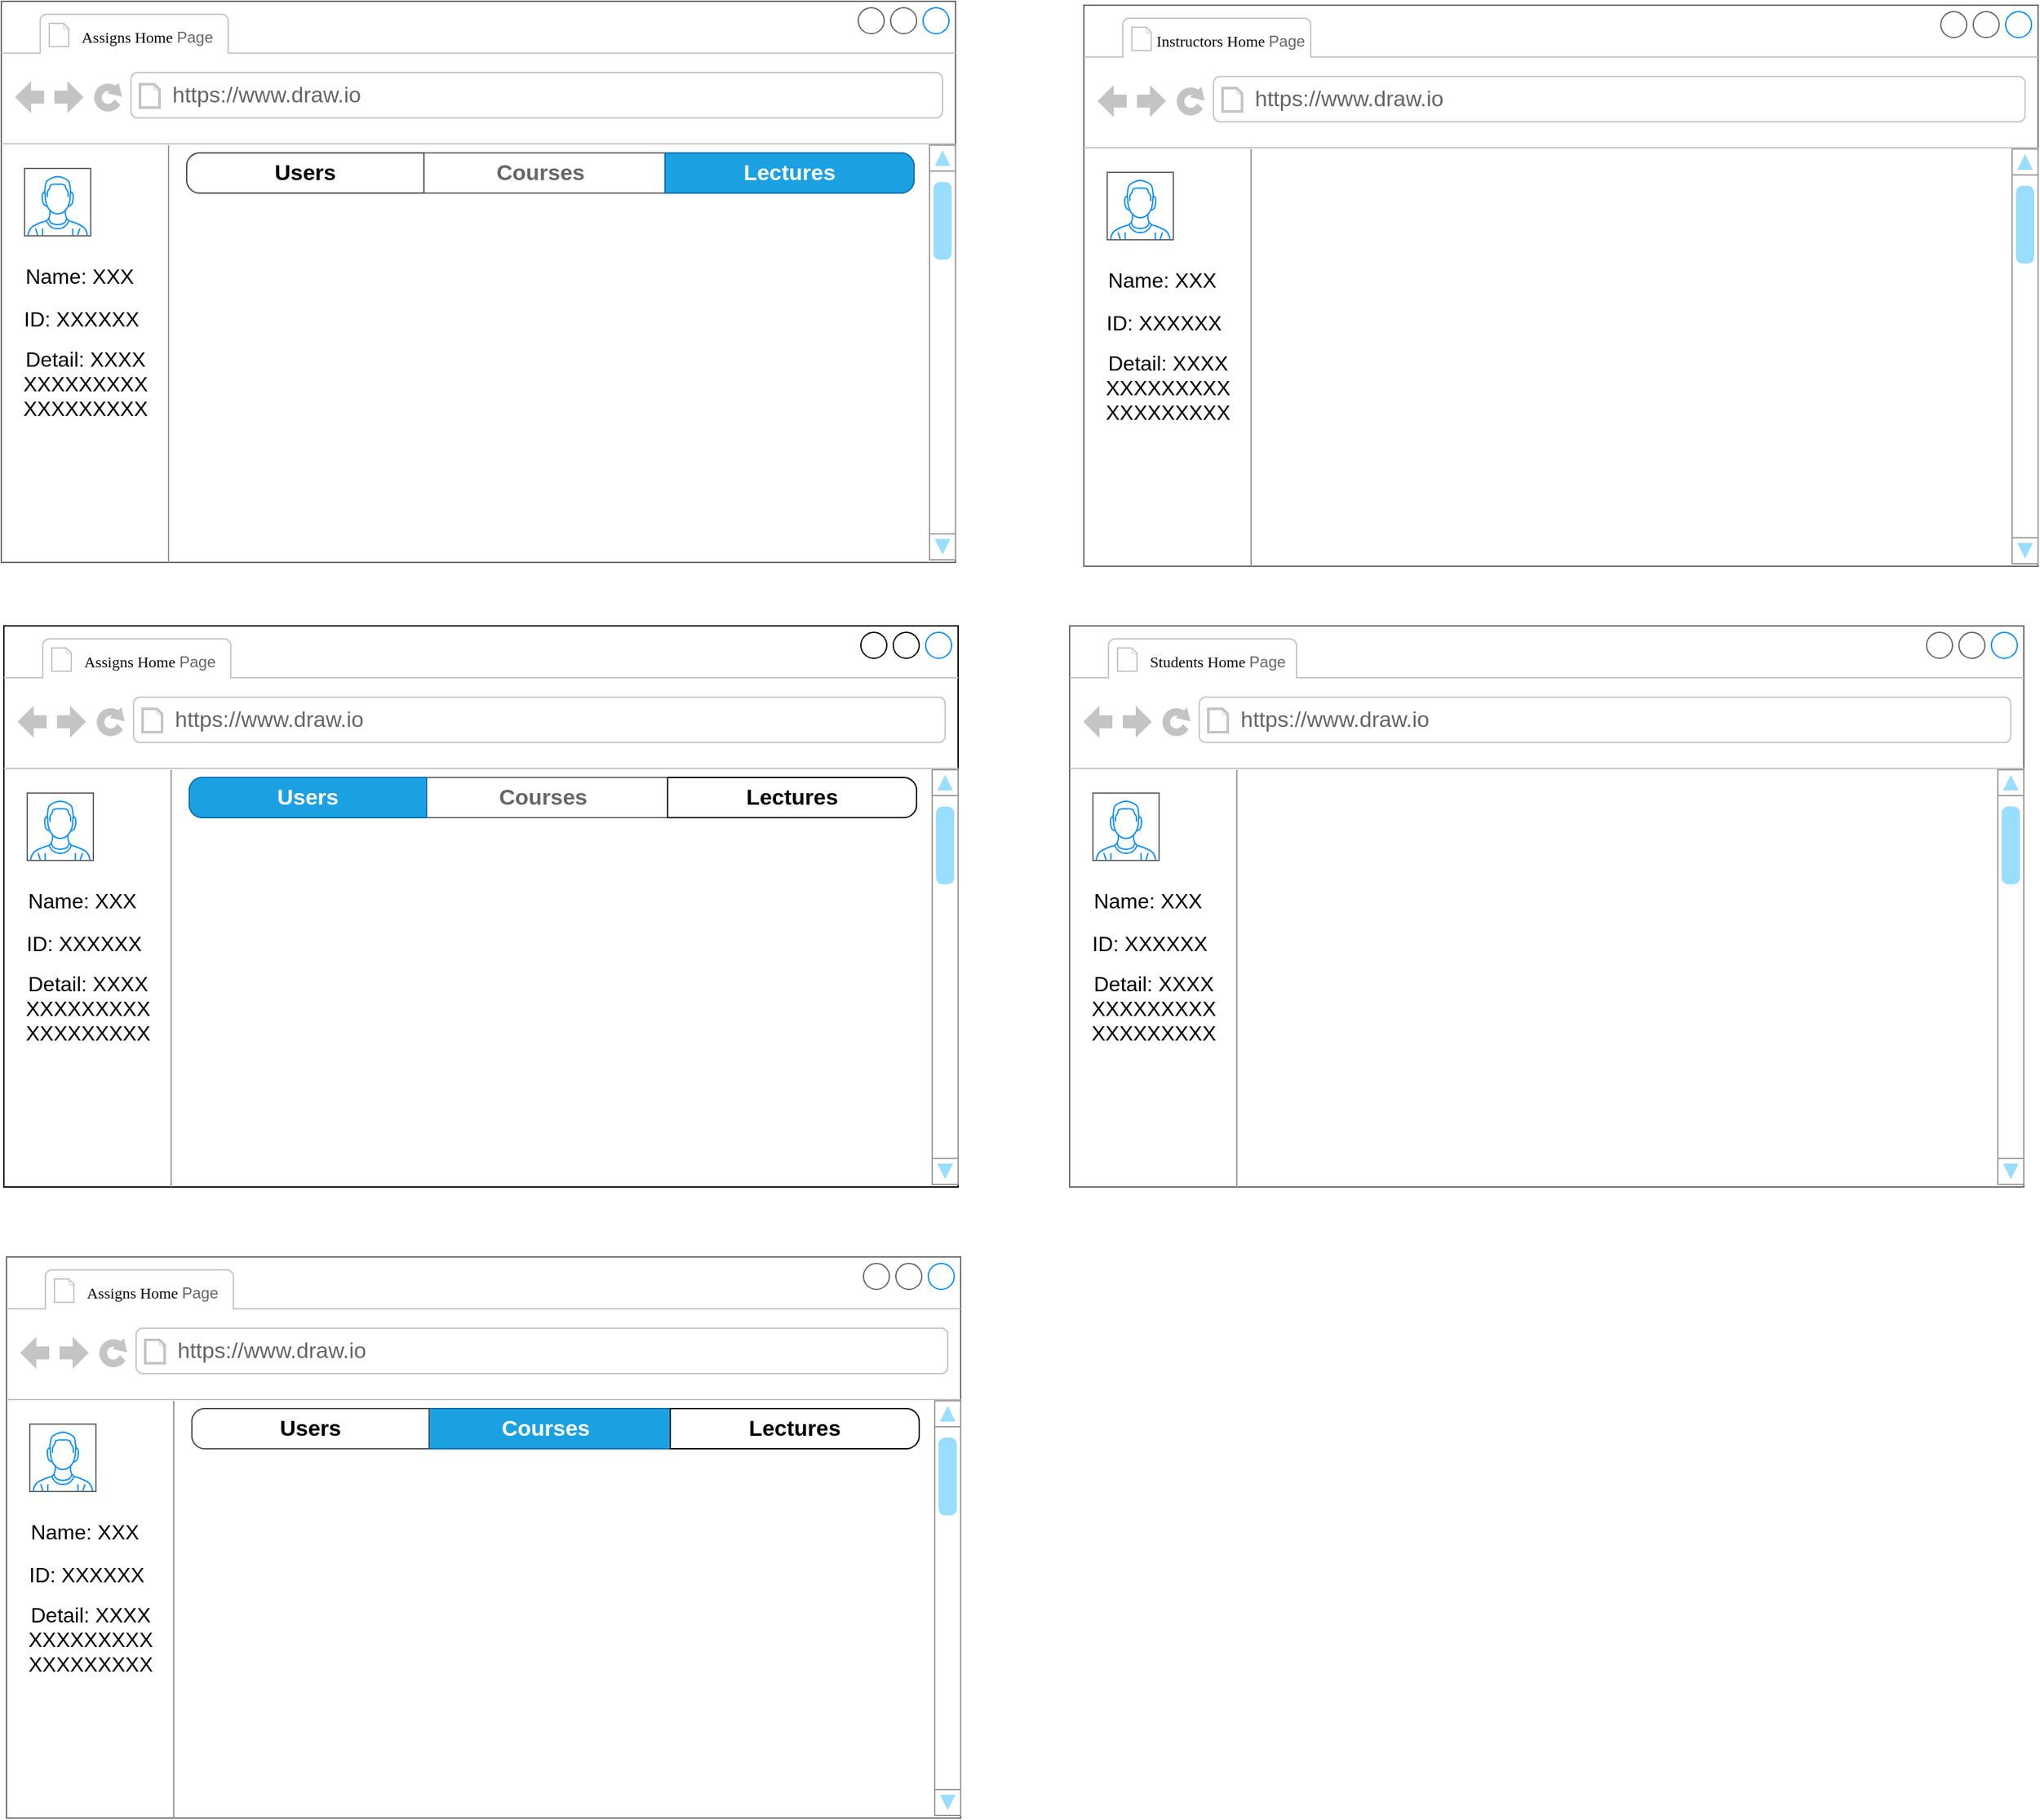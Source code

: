 <mxfile version="24.1.0" type="github">
  <diagram name="第 1 页" id="_mK1rpeInKig8EZD3MZd">
    <mxGraphModel dx="1289" dy="1136" grid="0" gridSize="10" guides="1" tooltips="1" connect="1" arrows="1" fold="1" page="0" pageScale="1" pageWidth="827" pageHeight="1169" math="0" shadow="0">
      <root>
        <mxCell id="0" />
        <mxCell id="1" parent="0" />
        <mxCell id="ZrGJoh0EI-ShpoaBizYV-5" value="" style="strokeWidth=1;shadow=0;dashed=0;align=center;html=1;shape=mxgraph.mockup.containers.browserWindow;rSize=0;strokeColor=#666666;strokeColor2=#008cff;strokeColor3=#c4c4c4;mainText=,;recursiveResize=0;" parent="1" vertex="1">
          <mxGeometry x="-182" y="-20" width="736" height="433" as="geometry" />
        </mxCell>
        <mxCell id="ZrGJoh0EI-ShpoaBizYV-6" value="&lt;font style=&quot;font-size: 12px;&quot;&gt;&lt;span style=&quot;background-color: initial;&quot;&gt;&lt;span style=&quot;font-family: 宋体;&quot; class=&quot;15&quot;&gt;&lt;font color=&quot;#080808&quot; style=&quot;font-size: 12px;&quot; face=&quot;Times New Roman&quot;&gt;Assigns Home&amp;nbsp;&lt;/font&gt;&lt;/span&gt;&lt;/span&gt;Page&amp;nbsp;&lt;/font&gt;" style="strokeWidth=1;shadow=0;dashed=0;align=center;html=1;shape=mxgraph.mockup.containers.anchor;fontSize=17;fontColor=#666666;align=left;whiteSpace=wrap;" parent="ZrGJoh0EI-ShpoaBizYV-5" vertex="1">
          <mxGeometry x="60" y="14" width="224" height="26" as="geometry" />
        </mxCell>
        <mxCell id="ZrGJoh0EI-ShpoaBizYV-7" value="https://www.draw.io" style="strokeWidth=1;shadow=0;dashed=0;align=center;html=1;shape=mxgraph.mockup.containers.anchor;rSize=0;fontSize=17;fontColor=#666666;align=left;" parent="ZrGJoh0EI-ShpoaBizYV-5" vertex="1">
          <mxGeometry x="130" y="60" width="250" height="26" as="geometry" />
        </mxCell>
        <mxCell id="ZrGJoh0EI-ShpoaBizYV-10" value="" style="verticalLabelPosition=bottom;shadow=0;dashed=0;align=center;html=1;verticalAlign=top;strokeWidth=1;shape=mxgraph.mockup.containers.userMale;strokeColor=#666666;strokeColor2=#008cff;" parent="ZrGJoh0EI-ShpoaBizYV-5" vertex="1">
          <mxGeometry x="18" y="129" width="51" height="52" as="geometry" />
        </mxCell>
        <mxCell id="ZrGJoh0EI-ShpoaBizYV-11" value="" style="verticalLabelPosition=bottom;shadow=0;dashed=0;align=center;html=1;verticalAlign=top;strokeWidth=1;shape=mxgraph.mockup.markup.line;strokeColor=#999999;direction=north;" parent="ZrGJoh0EI-ShpoaBizYV-5" vertex="1">
          <mxGeometry x="119" y="111" width="20" height="322" as="geometry" />
        </mxCell>
        <mxCell id="ZrGJoh0EI-ShpoaBizYV-12" value="" style="verticalLabelPosition=bottom;shadow=0;dashed=0;align=center;html=1;verticalAlign=top;strokeWidth=1;shape=mxgraph.mockup.navigation.scrollBar;strokeColor=#999999;barPos=96.171;fillColor2=#99ddff;strokeColor2=none;direction=north;" parent="ZrGJoh0EI-ShpoaBizYV-5" vertex="1">
          <mxGeometry x="716" y="111" width="20" height="320" as="geometry" />
        </mxCell>
        <mxCell id="ZrGJoh0EI-ShpoaBizYV-13" value="Name: XXX" style="text;strokeColor=none;fillColor=none;html=1;align=center;verticalAlign=middle;whiteSpace=wrap;rounded=0;fontSize=16;" parent="ZrGJoh0EI-ShpoaBizYV-5" vertex="1">
          <mxGeometry x="2" y="197" width="117" height="30" as="geometry" />
        </mxCell>
        <mxCell id="ZrGJoh0EI-ShpoaBizYV-14" value="ID: XXXXXX" style="text;strokeColor=none;fillColor=none;html=1;align=center;verticalAlign=middle;whiteSpace=wrap;rounded=0;fontSize=16;" parent="ZrGJoh0EI-ShpoaBizYV-5" vertex="1">
          <mxGeometry x="8" y="230" width="108" height="30" as="geometry" />
        </mxCell>
        <mxCell id="ZrGJoh0EI-ShpoaBizYV-16" value="Detail: XXXX&lt;div&gt;XXXXX&lt;span style=&quot;background-color: initial;&quot;&gt;X&lt;/span&gt;&lt;span style=&quot;background-color: initial;&quot;&gt;X&lt;/span&gt;&lt;span style=&quot;background-color: initial;&quot;&gt;XX&lt;/span&gt;&lt;/div&gt;&lt;div&gt;&lt;span style=&quot;background-color: initial;&quot;&gt;XXXXXXXXX&lt;/span&gt;&lt;/div&gt;" style="text;strokeColor=none;fillColor=none;html=1;align=center;verticalAlign=middle;whiteSpace=wrap;rounded=0;fontSize=16;" parent="ZrGJoh0EI-ShpoaBizYV-5" vertex="1">
          <mxGeometry x="8" y="264" width="114" height="62" as="geometry" />
        </mxCell>
        <mxCell id="BWHUOpJET-gqt2DuxPi3-20" value="" style="strokeWidth=1;shadow=0;dashed=0;align=center;html=1;shape=mxgraph.mockup.rrect;rSize=10;fillColor=#ffffff;strokeColor=#666666;" vertex="1" parent="ZrGJoh0EI-ShpoaBizYV-5">
          <mxGeometry x="143" y="117" width="561" height="31" as="geometry" />
        </mxCell>
        <mxCell id="BWHUOpJET-gqt2DuxPi3-21" value="Courses" style="strokeColor=inherit;fillColor=inherit;gradientColor=inherit;strokeWidth=1;shadow=0;dashed=0;align=center;html=1;shape=mxgraph.mockup.rrect;rSize=0;fontSize=17;fontColor=#666666;fontStyle=1;resizeHeight=1;whiteSpace=wrap;" vertex="1" parent="BWHUOpJET-gqt2DuxPi3-20">
          <mxGeometry width="192" height="31" relative="1" as="geometry">
            <mxPoint x="177" as="offset" />
          </mxGeometry>
        </mxCell>
        <mxCell id="BWHUOpJET-gqt2DuxPi3-23" value="Lectures" style="strokeColor=#006EAF;fillColor=#1ba1e2;strokeWidth=1;shadow=0;dashed=0;align=center;html=1;shape=mxgraph.mockup.rightButton;rSize=10;fontSize=17;fontColor=#ffffff;fontStyle=1;resizeHeight=1;whiteSpace=wrap;" vertex="1" parent="BWHUOpJET-gqt2DuxPi3-20">
          <mxGeometry x="1" width="192" height="31" relative="1" as="geometry">
            <mxPoint x="-192" as="offset" />
          </mxGeometry>
        </mxCell>
        <mxCell id="BWHUOpJET-gqt2DuxPi3-24" value="&lt;font color=&quot;#000000&quot;&gt;Users&lt;/font&gt;" style="strokeWidth=1;shadow=0;dashed=0;align=center;html=1;shape=mxgraph.mockup.leftButton;rSize=10;fontSize=17;fontColor=#ffffff;fontStyle=1;fillColor=#FFFFFF;strokeColor=#4D4D4D;resizeHeight=1;whiteSpace=wrap;" vertex="1" parent="BWHUOpJET-gqt2DuxPi3-20">
          <mxGeometry width="183" height="31" relative="1" as="geometry" />
        </mxCell>
        <mxCell id="BWHUOpJET-gqt2DuxPi3-1" value="" style="strokeWidth=1;shadow=0;dashed=0;align=center;html=1;shape=mxgraph.mockup.containers.browserWindow;rSize=0;strokeColor=#666666;strokeColor2=#008cff;strokeColor3=#c4c4c4;mainText=,;recursiveResize=0;" vertex="1" parent="1">
          <mxGeometry x="642" y="462" width="736" height="433" as="geometry" />
        </mxCell>
        <mxCell id="BWHUOpJET-gqt2DuxPi3-2" value="&lt;font style=&quot;font-size: 12px;&quot;&gt;&lt;span style=&quot;background-color: initial;&quot;&gt;&lt;span style=&quot;font-family: 宋体;&quot; class=&quot;15&quot;&gt;&lt;font color=&quot;#080808&quot; style=&quot;font-size: 12px;&quot; face=&quot;Times New Roman&quot;&gt;Students Home&amp;nbsp;&lt;/font&gt;&lt;/span&gt;&lt;/span&gt;Page&amp;nbsp;&lt;/font&gt;" style="strokeWidth=1;shadow=0;dashed=0;align=center;html=1;shape=mxgraph.mockup.containers.anchor;fontSize=17;fontColor=#666666;align=left;whiteSpace=wrap;" vertex="1" parent="BWHUOpJET-gqt2DuxPi3-1">
          <mxGeometry x="60" y="14" width="224" height="26" as="geometry" />
        </mxCell>
        <mxCell id="BWHUOpJET-gqt2DuxPi3-3" value="https://www.draw.io" style="strokeWidth=1;shadow=0;dashed=0;align=center;html=1;shape=mxgraph.mockup.containers.anchor;rSize=0;fontSize=17;fontColor=#666666;align=left;" vertex="1" parent="BWHUOpJET-gqt2DuxPi3-1">
          <mxGeometry x="130" y="60" width="250" height="26" as="geometry" />
        </mxCell>
        <mxCell id="BWHUOpJET-gqt2DuxPi3-4" value="" style="verticalLabelPosition=bottom;shadow=0;dashed=0;align=center;html=1;verticalAlign=top;strokeWidth=1;shape=mxgraph.mockup.containers.userMale;strokeColor=#666666;strokeColor2=#008cff;" vertex="1" parent="BWHUOpJET-gqt2DuxPi3-1">
          <mxGeometry x="18" y="129" width="51" height="52" as="geometry" />
        </mxCell>
        <mxCell id="BWHUOpJET-gqt2DuxPi3-5" value="" style="verticalLabelPosition=bottom;shadow=0;dashed=0;align=center;html=1;verticalAlign=top;strokeWidth=1;shape=mxgraph.mockup.markup.line;strokeColor=#999999;direction=north;" vertex="1" parent="BWHUOpJET-gqt2DuxPi3-1">
          <mxGeometry x="119" y="111" width="20" height="322" as="geometry" />
        </mxCell>
        <mxCell id="BWHUOpJET-gqt2DuxPi3-6" value="" style="verticalLabelPosition=bottom;shadow=0;dashed=0;align=center;html=1;verticalAlign=top;strokeWidth=1;shape=mxgraph.mockup.navigation.scrollBar;strokeColor=#999999;barPos=96.171;fillColor2=#99ddff;strokeColor2=none;direction=north;" vertex="1" parent="BWHUOpJET-gqt2DuxPi3-1">
          <mxGeometry x="716" y="111" width="20" height="320" as="geometry" />
        </mxCell>
        <mxCell id="BWHUOpJET-gqt2DuxPi3-7" value="Name: XXX" style="text;strokeColor=none;fillColor=none;html=1;align=center;verticalAlign=middle;whiteSpace=wrap;rounded=0;fontSize=16;" vertex="1" parent="BWHUOpJET-gqt2DuxPi3-1">
          <mxGeometry x="2" y="197" width="117" height="30" as="geometry" />
        </mxCell>
        <mxCell id="BWHUOpJET-gqt2DuxPi3-8" value="ID: XXXXXX" style="text;strokeColor=none;fillColor=none;html=1;align=center;verticalAlign=middle;whiteSpace=wrap;rounded=0;fontSize=16;" vertex="1" parent="BWHUOpJET-gqt2DuxPi3-1">
          <mxGeometry x="8" y="230" width="108" height="30" as="geometry" />
        </mxCell>
        <mxCell id="BWHUOpJET-gqt2DuxPi3-9" value="Detail: XXXX&lt;div&gt;XXXXX&lt;span style=&quot;background-color: initial;&quot;&gt;X&lt;/span&gt;&lt;span style=&quot;background-color: initial;&quot;&gt;X&lt;/span&gt;&lt;span style=&quot;background-color: initial;&quot;&gt;XX&lt;/span&gt;&lt;/div&gt;&lt;div&gt;&lt;span style=&quot;background-color: initial;&quot;&gt;XXXXXXXXX&lt;/span&gt;&lt;/div&gt;" style="text;strokeColor=none;fillColor=none;html=1;align=center;verticalAlign=middle;whiteSpace=wrap;rounded=0;fontSize=16;" vertex="1" parent="BWHUOpJET-gqt2DuxPi3-1">
          <mxGeometry x="8" y="264" width="114" height="62" as="geometry" />
        </mxCell>
        <mxCell id="BWHUOpJET-gqt2DuxPi3-10" value="" style="strokeWidth=1;shadow=0;dashed=0;align=center;html=1;shape=mxgraph.mockup.containers.browserWindow;rSize=0;strokeColor=#666666;strokeColor2=#008cff;strokeColor3=#c4c4c4;mainText=,;recursiveResize=0;" vertex="1" parent="1">
          <mxGeometry x="653" y="-17" width="736" height="433" as="geometry" />
        </mxCell>
        <mxCell id="BWHUOpJET-gqt2DuxPi3-11" value="&lt;font style=&quot;font-size: 12px;&quot;&gt;&lt;span style=&quot;background-color: initial;&quot;&gt;&lt;span style=&quot;font-family: 宋体;&quot; class=&quot;15&quot;&gt;&lt;font color=&quot;#080808&quot; style=&quot;font-size: 12px;&quot; face=&quot;Times New Roman&quot;&gt;Instructors Home&amp;nbsp;&lt;/font&gt;&lt;/span&gt;&lt;/span&gt;Page&amp;nbsp;&lt;/font&gt;" style="strokeWidth=1;shadow=0;dashed=0;align=center;html=1;shape=mxgraph.mockup.containers.anchor;fontSize=17;fontColor=#666666;align=left;whiteSpace=wrap;" vertex="1" parent="BWHUOpJET-gqt2DuxPi3-10">
          <mxGeometry x="54" y="14" width="224" height="26" as="geometry" />
        </mxCell>
        <mxCell id="BWHUOpJET-gqt2DuxPi3-12" value="https://www.draw.io" style="strokeWidth=1;shadow=0;dashed=0;align=center;html=1;shape=mxgraph.mockup.containers.anchor;rSize=0;fontSize=17;fontColor=#666666;align=left;" vertex="1" parent="BWHUOpJET-gqt2DuxPi3-10">
          <mxGeometry x="130" y="60" width="250" height="26" as="geometry" />
        </mxCell>
        <mxCell id="BWHUOpJET-gqt2DuxPi3-13" value="" style="verticalLabelPosition=bottom;shadow=0;dashed=0;align=center;html=1;verticalAlign=top;strokeWidth=1;shape=mxgraph.mockup.containers.userMale;strokeColor=#666666;strokeColor2=#008cff;" vertex="1" parent="BWHUOpJET-gqt2DuxPi3-10">
          <mxGeometry x="18" y="129" width="51" height="52" as="geometry" />
        </mxCell>
        <mxCell id="BWHUOpJET-gqt2DuxPi3-14" value="" style="verticalLabelPosition=bottom;shadow=0;dashed=0;align=center;html=1;verticalAlign=top;strokeWidth=1;shape=mxgraph.mockup.markup.line;strokeColor=#999999;direction=north;" vertex="1" parent="BWHUOpJET-gqt2DuxPi3-10">
          <mxGeometry x="119" y="111" width="20" height="322" as="geometry" />
        </mxCell>
        <mxCell id="BWHUOpJET-gqt2DuxPi3-15" value="" style="verticalLabelPosition=bottom;shadow=0;dashed=0;align=center;html=1;verticalAlign=top;strokeWidth=1;shape=mxgraph.mockup.navigation.scrollBar;strokeColor=#999999;barPos=96.171;fillColor2=#99ddff;strokeColor2=none;direction=north;" vertex="1" parent="BWHUOpJET-gqt2DuxPi3-10">
          <mxGeometry x="716" y="111" width="20" height="320" as="geometry" />
        </mxCell>
        <mxCell id="BWHUOpJET-gqt2DuxPi3-16" value="Name: XXX" style="text;strokeColor=none;fillColor=none;html=1;align=center;verticalAlign=middle;whiteSpace=wrap;rounded=0;fontSize=16;" vertex="1" parent="BWHUOpJET-gqt2DuxPi3-10">
          <mxGeometry x="2" y="197" width="117" height="30" as="geometry" />
        </mxCell>
        <mxCell id="BWHUOpJET-gqt2DuxPi3-17" value="ID: XXXXXX" style="text;strokeColor=none;fillColor=none;html=1;align=center;verticalAlign=middle;whiteSpace=wrap;rounded=0;fontSize=16;" vertex="1" parent="BWHUOpJET-gqt2DuxPi3-10">
          <mxGeometry x="8" y="230" width="108" height="30" as="geometry" />
        </mxCell>
        <mxCell id="BWHUOpJET-gqt2DuxPi3-18" value="Detail: XXXX&lt;div&gt;XXXXX&lt;span style=&quot;background-color: initial;&quot;&gt;X&lt;/span&gt;&lt;span style=&quot;background-color: initial;&quot;&gt;X&lt;/span&gt;&lt;span style=&quot;background-color: initial;&quot;&gt;XX&lt;/span&gt;&lt;/div&gt;&lt;div&gt;&lt;span style=&quot;background-color: initial;&quot;&gt;XXXXXXXXX&lt;/span&gt;&lt;/div&gt;" style="text;strokeColor=none;fillColor=none;html=1;align=center;verticalAlign=middle;whiteSpace=wrap;rounded=0;fontSize=16;" vertex="1" parent="BWHUOpJET-gqt2DuxPi3-10">
          <mxGeometry x="8" y="264" width="114" height="62" as="geometry" />
        </mxCell>
        <mxCell id="BWHUOpJET-gqt2DuxPi3-41" value="" style="strokeWidth=1;shadow=0;dashed=0;align=center;html=1;shape=mxgraph.mockup.containers.browserWindow;rSize=0;strokeColor2=#008cff;strokeColor3=#c4c4c4;mainText=,;recursiveResize=0;" vertex="1" parent="1">
          <mxGeometry x="-180" y="462" width="736" height="433" as="geometry" />
        </mxCell>
        <mxCell id="BWHUOpJET-gqt2DuxPi3-42" value="&lt;font style=&quot;font-size: 12px;&quot;&gt;&lt;span style=&quot;background-color: initial;&quot;&gt;&lt;span style=&quot;font-family: 宋体;&quot; class=&quot;15&quot;&gt;&lt;font color=&quot;#080808&quot; style=&quot;font-size: 12px;&quot; face=&quot;Times New Roman&quot;&gt;Assigns Home&amp;nbsp;&lt;/font&gt;&lt;/span&gt;&lt;/span&gt;Page&amp;nbsp;&lt;/font&gt;" style="strokeWidth=1;shadow=0;dashed=0;align=center;html=1;shape=mxgraph.mockup.containers.anchor;fontSize=17;fontColor=#666666;align=left;whiteSpace=wrap;" vertex="1" parent="BWHUOpJET-gqt2DuxPi3-41">
          <mxGeometry x="60" y="14" width="224" height="26" as="geometry" />
        </mxCell>
        <mxCell id="BWHUOpJET-gqt2DuxPi3-43" value="https://www.draw.io" style="strokeWidth=1;shadow=0;dashed=0;align=center;html=1;shape=mxgraph.mockup.containers.anchor;rSize=0;fontSize=17;fontColor=#666666;align=left;" vertex="1" parent="BWHUOpJET-gqt2DuxPi3-41">
          <mxGeometry x="130" y="60" width="250" height="26" as="geometry" />
        </mxCell>
        <mxCell id="BWHUOpJET-gqt2DuxPi3-44" value="" style="verticalLabelPosition=bottom;shadow=0;dashed=0;align=center;html=1;verticalAlign=top;strokeWidth=1;shape=mxgraph.mockup.containers.userMale;strokeColor=#666666;strokeColor2=#008cff;" vertex="1" parent="BWHUOpJET-gqt2DuxPi3-41">
          <mxGeometry x="18" y="129" width="51" height="52" as="geometry" />
        </mxCell>
        <mxCell id="BWHUOpJET-gqt2DuxPi3-45" value="" style="verticalLabelPosition=bottom;shadow=0;dashed=0;align=center;html=1;verticalAlign=top;strokeWidth=1;shape=mxgraph.mockup.markup.line;strokeColor=#999999;direction=north;" vertex="1" parent="BWHUOpJET-gqt2DuxPi3-41">
          <mxGeometry x="119" y="111" width="20" height="322" as="geometry" />
        </mxCell>
        <mxCell id="BWHUOpJET-gqt2DuxPi3-46" value="" style="verticalLabelPosition=bottom;shadow=0;dashed=0;align=center;html=1;verticalAlign=top;strokeWidth=1;shape=mxgraph.mockup.navigation.scrollBar;strokeColor=#999999;barPos=96.171;fillColor2=#99ddff;strokeColor2=none;direction=north;" vertex="1" parent="BWHUOpJET-gqt2DuxPi3-41">
          <mxGeometry x="716" y="111" width="20" height="320" as="geometry" />
        </mxCell>
        <mxCell id="BWHUOpJET-gqt2DuxPi3-47" value="Name: XXX" style="text;strokeColor=none;fillColor=none;html=1;align=center;verticalAlign=middle;whiteSpace=wrap;rounded=0;fontSize=16;" vertex="1" parent="BWHUOpJET-gqt2DuxPi3-41">
          <mxGeometry x="2" y="197" width="117" height="30" as="geometry" />
        </mxCell>
        <mxCell id="BWHUOpJET-gqt2DuxPi3-48" value="ID: XXXXXX" style="text;strokeColor=none;fillColor=none;html=1;align=center;verticalAlign=middle;whiteSpace=wrap;rounded=0;fontSize=16;" vertex="1" parent="BWHUOpJET-gqt2DuxPi3-41">
          <mxGeometry x="8" y="230" width="108" height="30" as="geometry" />
        </mxCell>
        <mxCell id="BWHUOpJET-gqt2DuxPi3-49" value="Detail: XXXX&lt;div&gt;XXXXX&lt;span style=&quot;background-color: initial;&quot;&gt;X&lt;/span&gt;&lt;span style=&quot;background-color: initial;&quot;&gt;X&lt;/span&gt;&lt;span style=&quot;background-color: initial;&quot;&gt;XX&lt;/span&gt;&lt;/div&gt;&lt;div&gt;&lt;span style=&quot;background-color: initial;&quot;&gt;XXXXXXXXX&lt;/span&gt;&lt;/div&gt;" style="text;strokeColor=none;fillColor=none;html=1;align=center;verticalAlign=middle;whiteSpace=wrap;rounded=0;fontSize=16;" vertex="1" parent="BWHUOpJET-gqt2DuxPi3-41">
          <mxGeometry x="8" y="264" width="114" height="62" as="geometry" />
        </mxCell>
        <mxCell id="BWHUOpJET-gqt2DuxPi3-50" value="" style="strokeWidth=1;shadow=0;dashed=0;align=center;html=1;shape=mxgraph.mockup.rrect;rSize=10;fillColor=#ffffff;strokeColor=#666666;" vertex="1" parent="BWHUOpJET-gqt2DuxPi3-41">
          <mxGeometry x="143" y="117" width="561" height="31" as="geometry" />
        </mxCell>
        <mxCell id="BWHUOpJET-gqt2DuxPi3-51" value="Courses" style="strokeColor=inherit;fillColor=inherit;gradientColor=inherit;strokeWidth=1;shadow=0;dashed=0;align=center;html=1;shape=mxgraph.mockup.rrect;rSize=0;fontSize=17;fontColor=#666666;fontStyle=1;resizeHeight=1;whiteSpace=wrap;" vertex="1" parent="BWHUOpJET-gqt2DuxPi3-50">
          <mxGeometry width="192" height="31" relative="1" as="geometry">
            <mxPoint x="177" as="offset" />
          </mxGeometry>
        </mxCell>
        <mxCell id="BWHUOpJET-gqt2DuxPi3-52" value="Lectures" style="strokeWidth=1;shadow=0;dashed=0;align=center;html=1;shape=mxgraph.mockup.rightButton;rSize=10;fontSize=17;fontStyle=1;resizeHeight=1;whiteSpace=wrap;" vertex="1" parent="BWHUOpJET-gqt2DuxPi3-50">
          <mxGeometry x="1" width="192" height="31" relative="1" as="geometry">
            <mxPoint x="-192" as="offset" />
          </mxGeometry>
        </mxCell>
        <mxCell id="BWHUOpJET-gqt2DuxPi3-53" value="Users" style="strokeWidth=1;shadow=0;dashed=0;align=center;html=1;shape=mxgraph.mockup.leftButton;rSize=10;fontSize=17;fontColor=#ffffff;fontStyle=1;fillColor=#1ba1e2;strokeColor=#006EAF;resizeHeight=1;whiteSpace=wrap;" vertex="1" parent="BWHUOpJET-gqt2DuxPi3-50">
          <mxGeometry width="183" height="31" relative="1" as="geometry" />
        </mxCell>
        <mxCell id="BWHUOpJET-gqt2DuxPi3-54" value="" style="strokeWidth=1;shadow=0;dashed=0;align=center;html=1;shape=mxgraph.mockup.containers.browserWindow;rSize=0;strokeColor=#666666;strokeColor2=#008cff;strokeColor3=#c4c4c4;mainText=,;recursiveResize=0;" vertex="1" parent="1">
          <mxGeometry x="-178" y="949" width="736" height="433" as="geometry" />
        </mxCell>
        <mxCell id="BWHUOpJET-gqt2DuxPi3-55" value="&lt;font style=&quot;font-size: 12px;&quot;&gt;&lt;span style=&quot;background-color: initial;&quot;&gt;&lt;span style=&quot;font-family: 宋体;&quot; class=&quot;15&quot;&gt;&lt;font color=&quot;#080808&quot; style=&quot;font-size: 12px;&quot; face=&quot;Times New Roman&quot;&gt;Assigns Home&amp;nbsp;&lt;/font&gt;&lt;/span&gt;&lt;/span&gt;Page&amp;nbsp;&lt;/font&gt;" style="strokeWidth=1;shadow=0;dashed=0;align=center;html=1;shape=mxgraph.mockup.containers.anchor;fontSize=17;fontColor=#666666;align=left;whiteSpace=wrap;" vertex="1" parent="BWHUOpJET-gqt2DuxPi3-54">
          <mxGeometry x="60" y="14" width="224" height="26" as="geometry" />
        </mxCell>
        <mxCell id="BWHUOpJET-gqt2DuxPi3-56" value="https://www.draw.io" style="strokeWidth=1;shadow=0;dashed=0;align=center;html=1;shape=mxgraph.mockup.containers.anchor;rSize=0;fontSize=17;fontColor=#666666;align=left;" vertex="1" parent="BWHUOpJET-gqt2DuxPi3-54">
          <mxGeometry x="130" y="60" width="250" height="26" as="geometry" />
        </mxCell>
        <mxCell id="BWHUOpJET-gqt2DuxPi3-57" value="" style="verticalLabelPosition=bottom;shadow=0;dashed=0;align=center;html=1;verticalAlign=top;strokeWidth=1;shape=mxgraph.mockup.containers.userMale;strokeColor=#666666;strokeColor2=#008cff;" vertex="1" parent="BWHUOpJET-gqt2DuxPi3-54">
          <mxGeometry x="18" y="129" width="51" height="52" as="geometry" />
        </mxCell>
        <mxCell id="BWHUOpJET-gqt2DuxPi3-58" value="" style="verticalLabelPosition=bottom;shadow=0;dashed=0;align=center;html=1;verticalAlign=top;strokeWidth=1;shape=mxgraph.mockup.markup.line;strokeColor=#999999;direction=north;" vertex="1" parent="BWHUOpJET-gqt2DuxPi3-54">
          <mxGeometry x="119" y="111" width="20" height="322" as="geometry" />
        </mxCell>
        <mxCell id="BWHUOpJET-gqt2DuxPi3-59" value="" style="verticalLabelPosition=bottom;shadow=0;dashed=0;align=center;html=1;verticalAlign=top;strokeWidth=1;shape=mxgraph.mockup.navigation.scrollBar;strokeColor=#999999;barPos=96.171;fillColor2=#99ddff;strokeColor2=none;direction=north;" vertex="1" parent="BWHUOpJET-gqt2DuxPi3-54">
          <mxGeometry x="716" y="111" width="20" height="320" as="geometry" />
        </mxCell>
        <mxCell id="BWHUOpJET-gqt2DuxPi3-60" value="Name: XXX" style="text;strokeColor=none;fillColor=none;html=1;align=center;verticalAlign=middle;whiteSpace=wrap;rounded=0;fontSize=16;" vertex="1" parent="BWHUOpJET-gqt2DuxPi3-54">
          <mxGeometry x="2" y="197" width="117" height="30" as="geometry" />
        </mxCell>
        <mxCell id="BWHUOpJET-gqt2DuxPi3-61" value="ID: XXXXXX" style="text;strokeColor=none;fillColor=none;html=1;align=center;verticalAlign=middle;whiteSpace=wrap;rounded=0;fontSize=16;" vertex="1" parent="BWHUOpJET-gqt2DuxPi3-54">
          <mxGeometry x="8" y="230" width="108" height="30" as="geometry" />
        </mxCell>
        <mxCell id="BWHUOpJET-gqt2DuxPi3-62" value="Detail: XXXX&lt;div&gt;XXXXX&lt;span style=&quot;background-color: initial;&quot;&gt;X&lt;/span&gt;&lt;span style=&quot;background-color: initial;&quot;&gt;X&lt;/span&gt;&lt;span style=&quot;background-color: initial;&quot;&gt;XX&lt;/span&gt;&lt;/div&gt;&lt;div&gt;&lt;span style=&quot;background-color: initial;&quot;&gt;XXXXXXXXX&lt;/span&gt;&lt;/div&gt;" style="text;strokeColor=none;fillColor=none;html=1;align=center;verticalAlign=middle;whiteSpace=wrap;rounded=0;fontSize=16;" vertex="1" parent="BWHUOpJET-gqt2DuxPi3-54">
          <mxGeometry x="8" y="264" width="114" height="62" as="geometry" />
        </mxCell>
        <mxCell id="BWHUOpJET-gqt2DuxPi3-63" value="" style="strokeWidth=1;shadow=0;dashed=0;align=center;html=1;shape=mxgraph.mockup.rrect;rSize=10;fillColor=#ffffff;strokeColor=#666666;" vertex="1" parent="BWHUOpJET-gqt2DuxPi3-54">
          <mxGeometry x="143" y="117" width="561" height="31" as="geometry" />
        </mxCell>
        <mxCell id="BWHUOpJET-gqt2DuxPi3-64" value="Courses" style="strokeColor=#006EAF;fillColor=#1ba1e2;strokeWidth=1;shadow=0;dashed=0;align=center;html=1;shape=mxgraph.mockup.rrect;rSize=0;fontSize=17;fontColor=#ffffff;fontStyle=1;resizeHeight=1;whiteSpace=wrap;" vertex="1" parent="BWHUOpJET-gqt2DuxPi3-63">
          <mxGeometry width="192" height="31" relative="1" as="geometry">
            <mxPoint x="177" as="offset" />
          </mxGeometry>
        </mxCell>
        <mxCell id="BWHUOpJET-gqt2DuxPi3-65" value="Lectures" style="strokeWidth=1;shadow=0;dashed=0;align=center;html=1;shape=mxgraph.mockup.rightButton;rSize=10;fontSize=17;fontStyle=1;resizeHeight=1;whiteSpace=wrap;" vertex="1" parent="BWHUOpJET-gqt2DuxPi3-63">
          <mxGeometry x="1" width="192" height="31" relative="1" as="geometry">
            <mxPoint x="-192" as="offset" />
          </mxGeometry>
        </mxCell>
        <mxCell id="BWHUOpJET-gqt2DuxPi3-66" value="&lt;font color=&quot;#000000&quot;&gt;Users&lt;/font&gt;" style="strokeWidth=1;shadow=0;dashed=0;align=center;html=1;shape=mxgraph.mockup.leftButton;rSize=10;fontSize=17;fontColor=#ffffff;fontStyle=1;fillColor=#FFFFFF;strokeColor=#4D4D4D;resizeHeight=1;whiteSpace=wrap;" vertex="1" parent="BWHUOpJET-gqt2DuxPi3-63">
          <mxGeometry width="183" height="31" relative="1" as="geometry" />
        </mxCell>
      </root>
    </mxGraphModel>
  </diagram>
</mxfile>
